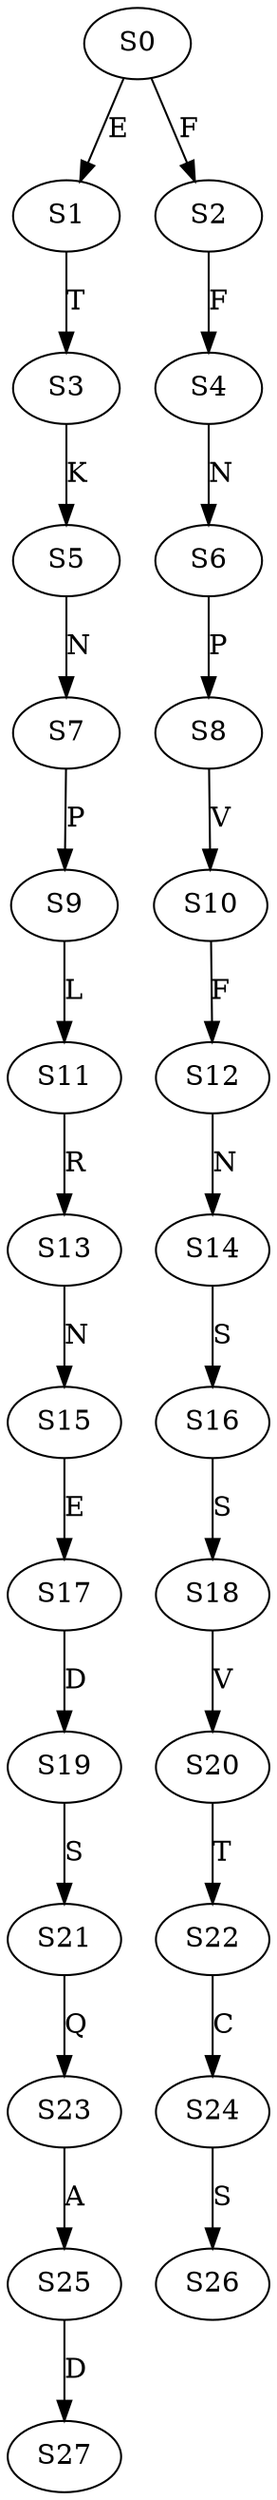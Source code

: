 strict digraph  {
	S0 -> S1 [ label = E ];
	S0 -> S2 [ label = F ];
	S1 -> S3 [ label = T ];
	S2 -> S4 [ label = F ];
	S3 -> S5 [ label = K ];
	S4 -> S6 [ label = N ];
	S5 -> S7 [ label = N ];
	S6 -> S8 [ label = P ];
	S7 -> S9 [ label = P ];
	S8 -> S10 [ label = V ];
	S9 -> S11 [ label = L ];
	S10 -> S12 [ label = F ];
	S11 -> S13 [ label = R ];
	S12 -> S14 [ label = N ];
	S13 -> S15 [ label = N ];
	S14 -> S16 [ label = S ];
	S15 -> S17 [ label = E ];
	S16 -> S18 [ label = S ];
	S17 -> S19 [ label = D ];
	S18 -> S20 [ label = V ];
	S19 -> S21 [ label = S ];
	S20 -> S22 [ label = T ];
	S21 -> S23 [ label = Q ];
	S22 -> S24 [ label = C ];
	S23 -> S25 [ label = A ];
	S24 -> S26 [ label = S ];
	S25 -> S27 [ label = D ];
}
